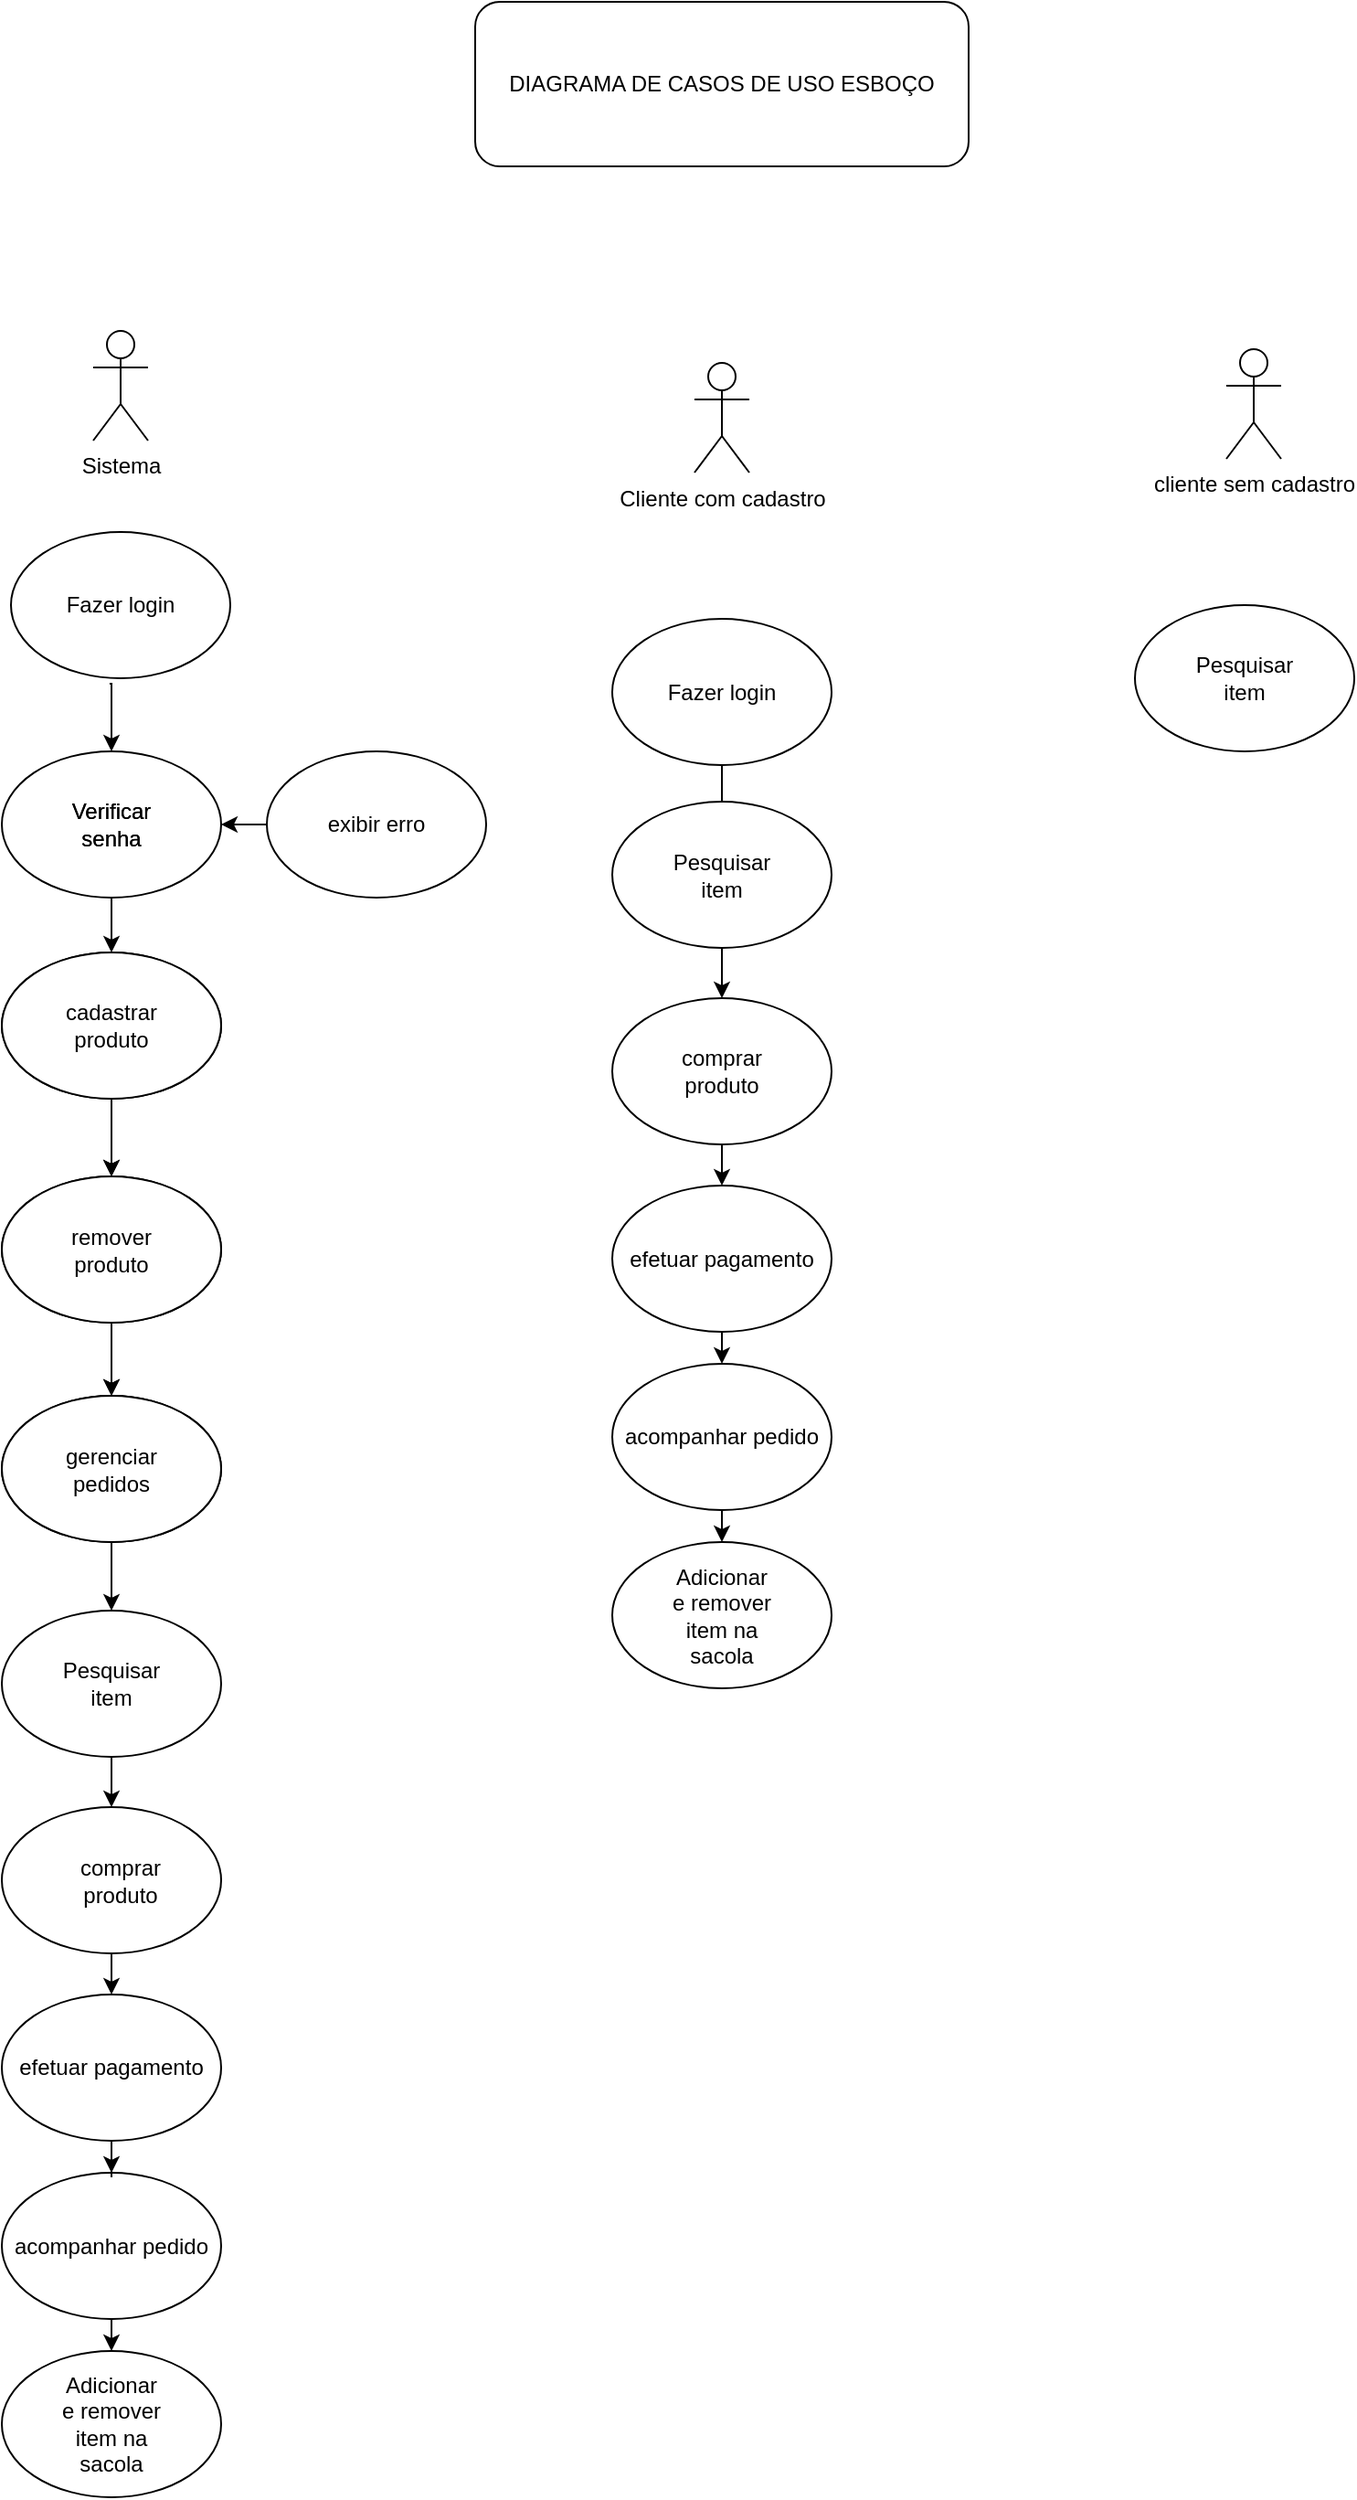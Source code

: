 <mxfile version="20.8.23" type="github">
  <diagram id="C5RBs43oDa-KdzZeNtuy" name="Page-1">
    <mxGraphModel dx="1120" dy="1653" grid="1" gridSize="10" guides="1" tooltips="1" connect="1" arrows="1" fold="1" page="1" pageScale="1" pageWidth="827" pageHeight="1169" math="0" shadow="0">
      <root>
        <mxCell id="WIyWlLk6GJQsqaUBKTNV-0" />
        <mxCell id="WIyWlLk6GJQsqaUBKTNV-1" parent="WIyWlLk6GJQsqaUBKTNV-0" />
        <mxCell id="Lj9C9rfpii2XJ6XcayEx-0" value="" style="ellipse;whiteSpace=wrap;html=1;" parent="WIyWlLk6GJQsqaUBKTNV-1" vertex="1">
          <mxGeometry x="354" y="7.5" width="120" height="80" as="geometry" />
        </mxCell>
        <mxCell id="Oyahzc3uQ8iqcGAoUXIq-35" value="" style="edgeStyle=orthogonalEdgeStyle;rounded=0;orthogonalLoop=1;jettySize=auto;html=1;exitX=0.5;exitY=1;exitDx=0;exitDy=0;" edge="1" parent="WIyWlLk6GJQsqaUBKTNV-1" source="Lj9C9rfpii2XJ6XcayEx-0" target="Lj9C9rfpii2XJ6XcayEx-7">
          <mxGeometry relative="1" as="geometry" />
        </mxCell>
        <mxCell id="Lj9C9rfpii2XJ6XcayEx-2" value="Fazer login" style="text;strokeColor=none;align=center;fillColor=none;html=1;verticalAlign=middle;whiteSpace=wrap;rounded=0;" parent="WIyWlLk6GJQsqaUBKTNV-1" vertex="1">
          <mxGeometry x="379" y="30" width="70" height="35" as="geometry" />
        </mxCell>
        <mxCell id="Lj9C9rfpii2XJ6XcayEx-3" value="" style="ellipse;whiteSpace=wrap;html=1;" parent="WIyWlLk6GJQsqaUBKTNV-1" vertex="1">
          <mxGeometry x="354" y="512.5" width="120" height="80" as="geometry" />
        </mxCell>
        <mxCell id="Lj9C9rfpii2XJ6XcayEx-4" value="Adicionar e remover item na sacola" style="text;strokeColor=none;align=center;fillColor=none;html=1;verticalAlign=middle;whiteSpace=wrap;rounded=0;" parent="WIyWlLk6GJQsqaUBKTNV-1" vertex="1">
          <mxGeometry x="384" y="537.5" width="60" height="30" as="geometry" />
        </mxCell>
        <mxCell id="Oyahzc3uQ8iqcGAoUXIq-36" style="edgeStyle=orthogonalEdgeStyle;rounded=0;orthogonalLoop=1;jettySize=auto;html=1;exitX=0.5;exitY=1;exitDx=0;exitDy=0;" edge="1" parent="WIyWlLk6GJQsqaUBKTNV-1" source="Lj9C9rfpii2XJ6XcayEx-6" target="Lj9C9rfpii2XJ6XcayEx-26">
          <mxGeometry relative="1" as="geometry" />
        </mxCell>
        <mxCell id="Lj9C9rfpii2XJ6XcayEx-6" value="" style="ellipse;whiteSpace=wrap;html=1;" parent="WIyWlLk6GJQsqaUBKTNV-1" vertex="1">
          <mxGeometry x="354" y="107.5" width="120" height="80" as="geometry" />
        </mxCell>
        <mxCell id="Lj9C9rfpii2XJ6XcayEx-7" value="Pesquisar item" style="text;strokeColor=none;align=center;fillColor=none;html=1;verticalAlign=middle;whiteSpace=wrap;rounded=0;" parent="WIyWlLk6GJQsqaUBKTNV-1" vertex="1">
          <mxGeometry x="384" y="132.5" width="60" height="30" as="geometry" />
        </mxCell>
        <mxCell id="Oyahzc3uQ8iqcGAoUXIq-48" style="edgeStyle=orthogonalEdgeStyle;rounded=0;orthogonalLoop=1;jettySize=auto;html=1;exitX=0.5;exitY=1;exitDx=0;exitDy=0;" edge="1" parent="WIyWlLk6GJQsqaUBKTNV-1" source="Lj9C9rfpii2XJ6XcayEx-8" target="Oyahzc3uQ8iqcGAoUXIq-18">
          <mxGeometry relative="1" as="geometry" />
        </mxCell>
        <mxCell id="Lj9C9rfpii2XJ6XcayEx-8" value="" style="ellipse;whiteSpace=wrap;html=1;" parent="WIyWlLk6GJQsqaUBKTNV-1" vertex="1">
          <mxGeometry x="20" y="80" width="120" height="80" as="geometry" />
        </mxCell>
        <mxCell id="Lj9C9rfpii2XJ6XcayEx-9" value="Verificar senha" style="text;strokeColor=none;align=center;fillColor=none;html=1;verticalAlign=middle;whiteSpace=wrap;rounded=0;" parent="WIyWlLk6GJQsqaUBKTNV-1" vertex="1">
          <mxGeometry x="50" y="105" width="60" height="30" as="geometry" />
        </mxCell>
        <mxCell id="Oyahzc3uQ8iqcGAoUXIq-47" style="edgeStyle=orthogonalEdgeStyle;rounded=0;orthogonalLoop=1;jettySize=auto;html=1;entryX=1;entryY=0.5;entryDx=0;entryDy=0;" edge="1" parent="WIyWlLk6GJQsqaUBKTNV-1" source="Lj9C9rfpii2XJ6XcayEx-12" target="Lj9C9rfpii2XJ6XcayEx-8">
          <mxGeometry relative="1" as="geometry" />
        </mxCell>
        <mxCell id="Lj9C9rfpii2XJ6XcayEx-12" value="exibir erro" style="ellipse;whiteSpace=wrap;html=1;" parent="WIyWlLk6GJQsqaUBKTNV-1" vertex="1">
          <mxGeometry x="165" y="80" width="120" height="80" as="geometry" />
        </mxCell>
        <mxCell id="Lj9C9rfpii2XJ6XcayEx-13" value="Sistema" style="shape=umlActor;verticalLabelPosition=bottom;verticalAlign=top;html=1;outlineConnect=0;" parent="WIyWlLk6GJQsqaUBKTNV-1" vertex="1">
          <mxGeometry x="70" y="-150" width="30" height="60" as="geometry" />
        </mxCell>
        <mxCell id="Lj9C9rfpii2XJ6XcayEx-14" value="Cliente com cadastro" style="shape=umlActor;verticalLabelPosition=bottom;verticalAlign=top;html=1;outlineConnect=0;" parent="WIyWlLk6GJQsqaUBKTNV-1" vertex="1">
          <mxGeometry x="399" y="-132.5" width="30" height="60" as="geometry" />
        </mxCell>
        <mxCell id="Lj9C9rfpii2XJ6XcayEx-60" style="edgeStyle=orthogonalEdgeStyle;rounded=0;orthogonalLoop=1;jettySize=auto;html=1;exitX=0.5;exitY=1;exitDx=0;exitDy=0;" parent="WIyWlLk6GJQsqaUBKTNV-1" source="Lj9C9rfpii2XJ6XcayEx-20" target="Lj9C9rfpii2XJ6XcayEx-22" edge="1">
          <mxGeometry relative="1" as="geometry" />
        </mxCell>
        <mxCell id="Lj9C9rfpii2XJ6XcayEx-20" value="" style="ellipse;whiteSpace=wrap;html=1;" parent="WIyWlLk6GJQsqaUBKTNV-1" vertex="1">
          <mxGeometry x="20" y="190" width="120" height="80" as="geometry" />
        </mxCell>
        <mxCell id="Lj9C9rfpii2XJ6XcayEx-21" value="cadastrar produto" style="text;strokeColor=none;align=center;fillColor=none;html=1;verticalAlign=middle;whiteSpace=wrap;rounded=0;" parent="WIyWlLk6GJQsqaUBKTNV-1" vertex="1">
          <mxGeometry x="50" y="217.5" width="60" height="25" as="geometry" />
        </mxCell>
        <mxCell id="Lj9C9rfpii2XJ6XcayEx-61" style="edgeStyle=orthogonalEdgeStyle;rounded=0;orthogonalLoop=1;jettySize=auto;html=1;exitX=0.5;exitY=1;exitDx=0;exitDy=0;" parent="WIyWlLk6GJQsqaUBKTNV-1" source="Lj9C9rfpii2XJ6XcayEx-22" target="Lj9C9rfpii2XJ6XcayEx-24" edge="1">
          <mxGeometry relative="1" as="geometry" />
        </mxCell>
        <mxCell id="Lj9C9rfpii2XJ6XcayEx-22" value="" style="ellipse;whiteSpace=wrap;html=1;" parent="WIyWlLk6GJQsqaUBKTNV-1" vertex="1">
          <mxGeometry x="20" y="312.5" width="120" height="80" as="geometry" />
        </mxCell>
        <mxCell id="Lj9C9rfpii2XJ6XcayEx-23" value="remover produto" style="text;strokeColor=none;align=center;fillColor=none;html=1;verticalAlign=middle;whiteSpace=wrap;rounded=0;" parent="WIyWlLk6GJQsqaUBKTNV-1" vertex="1">
          <mxGeometry x="50" y="337.5" width="60" height="30" as="geometry" />
        </mxCell>
        <mxCell id="Lj9C9rfpii2XJ6XcayEx-24" value="" style="ellipse;whiteSpace=wrap;html=1;" parent="WIyWlLk6GJQsqaUBKTNV-1" vertex="1">
          <mxGeometry x="20" y="432.5" width="120" height="80" as="geometry" />
        </mxCell>
        <mxCell id="Lj9C9rfpii2XJ6XcayEx-25" value="gerenciar pedidos" style="text;strokeColor=none;align=center;fillColor=none;html=1;verticalAlign=middle;whiteSpace=wrap;rounded=0;" parent="WIyWlLk6GJQsqaUBKTNV-1" vertex="1">
          <mxGeometry x="50" y="457.5" width="60" height="30" as="geometry" />
        </mxCell>
        <mxCell id="Oyahzc3uQ8iqcGAoUXIq-37" style="edgeStyle=orthogonalEdgeStyle;rounded=0;orthogonalLoop=1;jettySize=auto;html=1;exitX=0.5;exitY=1;exitDx=0;exitDy=0;entryX=0.5;entryY=0;entryDx=0;entryDy=0;" edge="1" parent="WIyWlLk6GJQsqaUBKTNV-1" source="Lj9C9rfpii2XJ6XcayEx-26" target="Lj9C9rfpii2XJ6XcayEx-31">
          <mxGeometry relative="1" as="geometry" />
        </mxCell>
        <mxCell id="Lj9C9rfpii2XJ6XcayEx-26" value="" style="ellipse;whiteSpace=wrap;html=1;" parent="WIyWlLk6GJQsqaUBKTNV-1" vertex="1">
          <mxGeometry x="354" y="215" width="120" height="80" as="geometry" />
        </mxCell>
        <mxCell id="Lj9C9rfpii2XJ6XcayEx-27" value="comprar produto" style="text;strokeColor=none;align=center;fillColor=none;html=1;verticalAlign=middle;whiteSpace=wrap;rounded=0;" parent="WIyWlLk6GJQsqaUBKTNV-1" vertex="1">
          <mxGeometry x="384" y="240" width="60" height="30" as="geometry" />
        </mxCell>
        <mxCell id="Oyahzc3uQ8iqcGAoUXIq-45" style="edgeStyle=orthogonalEdgeStyle;rounded=0;orthogonalLoop=1;jettySize=auto;html=1;exitX=0.5;exitY=1;exitDx=0;exitDy=0;entryX=0.5;entryY=0;entryDx=0;entryDy=0;" edge="1" parent="WIyWlLk6GJQsqaUBKTNV-1" source="Lj9C9rfpii2XJ6XcayEx-29" target="Lj9C9rfpii2XJ6XcayEx-3">
          <mxGeometry relative="1" as="geometry" />
        </mxCell>
        <mxCell id="Lj9C9rfpii2XJ6XcayEx-29" value="acompanhar pedido" style="ellipse;whiteSpace=wrap;html=1;" parent="WIyWlLk6GJQsqaUBKTNV-1" vertex="1">
          <mxGeometry x="354" y="415" width="120" height="80" as="geometry" />
        </mxCell>
        <mxCell id="Oyahzc3uQ8iqcGAoUXIq-38" style="edgeStyle=orthogonalEdgeStyle;rounded=0;orthogonalLoop=1;jettySize=auto;html=1;exitX=0.5;exitY=1;exitDx=0;exitDy=0;entryX=0.5;entryY=0;entryDx=0;entryDy=0;" edge="1" parent="WIyWlLk6GJQsqaUBKTNV-1" source="Lj9C9rfpii2XJ6XcayEx-31" target="Lj9C9rfpii2XJ6XcayEx-29">
          <mxGeometry relative="1" as="geometry" />
        </mxCell>
        <mxCell id="Lj9C9rfpii2XJ6XcayEx-31" value="efetuar pagamento" style="ellipse;whiteSpace=wrap;html=1;" parent="WIyWlLk6GJQsqaUBKTNV-1" vertex="1">
          <mxGeometry x="354" y="317.5" width="120" height="80" as="geometry" />
        </mxCell>
        <mxCell id="Ea6ffc3Ky_lU9VI0Lc0e-0" value="DIAGRAMA DE CASOS DE USO ESBOÇO" style="rounded=1;whiteSpace=wrap;html=1;" parent="WIyWlLk6GJQsqaUBKTNV-1" vertex="1">
          <mxGeometry x="279" y="-330" width="270" height="90" as="geometry" />
        </mxCell>
        <mxCell id="Oyahzc3uQ8iqcGAoUXIq-8" value="" style="ellipse;whiteSpace=wrap;html=1;" vertex="1" parent="WIyWlLk6GJQsqaUBKTNV-1">
          <mxGeometry x="640" width="120" height="80" as="geometry" />
        </mxCell>
        <mxCell id="Oyahzc3uQ8iqcGAoUXIq-9" value="Pesquisar item" style="text;strokeColor=none;align=center;fillColor=none;html=1;verticalAlign=middle;whiteSpace=wrap;rounded=0;" vertex="1" parent="WIyWlLk6GJQsqaUBKTNV-1">
          <mxGeometry x="670" y="25" width="60" height="30" as="geometry" />
        </mxCell>
        <mxCell id="Oyahzc3uQ8iqcGAoUXIq-10" value="cliente sem cadastro" style="shape=umlActor;verticalLabelPosition=bottom;verticalAlign=top;html=1;outlineConnect=0;" vertex="1" parent="WIyWlLk6GJQsqaUBKTNV-1">
          <mxGeometry x="690" y="-140" width="30" height="60" as="geometry" />
        </mxCell>
        <mxCell id="Oyahzc3uQ8iqcGAoUXIq-16" value="Verificar senha" style="text;strokeColor=none;align=center;fillColor=none;html=1;verticalAlign=middle;whiteSpace=wrap;rounded=0;" vertex="1" parent="WIyWlLk6GJQsqaUBKTNV-1">
          <mxGeometry x="50" y="105" width="60" height="30" as="geometry" />
        </mxCell>
        <mxCell id="Oyahzc3uQ8iqcGAoUXIq-17" style="edgeStyle=orthogonalEdgeStyle;rounded=0;orthogonalLoop=1;jettySize=auto;html=1;exitX=0.5;exitY=1;exitDx=0;exitDy=0;" edge="1" source="Oyahzc3uQ8iqcGAoUXIq-18" target="Oyahzc3uQ8iqcGAoUXIq-21" parent="WIyWlLk6GJQsqaUBKTNV-1">
          <mxGeometry relative="1" as="geometry" />
        </mxCell>
        <mxCell id="Oyahzc3uQ8iqcGAoUXIq-18" value="" style="ellipse;whiteSpace=wrap;html=1;" vertex="1" parent="WIyWlLk6GJQsqaUBKTNV-1">
          <mxGeometry x="20" y="190" width="120" height="80" as="geometry" />
        </mxCell>
        <mxCell id="Oyahzc3uQ8iqcGAoUXIq-19" value="cadastrar produto" style="text;strokeColor=none;align=center;fillColor=none;html=1;verticalAlign=middle;whiteSpace=wrap;rounded=0;" vertex="1" parent="WIyWlLk6GJQsqaUBKTNV-1">
          <mxGeometry x="50" y="217.5" width="60" height="25" as="geometry" />
        </mxCell>
        <mxCell id="Oyahzc3uQ8iqcGAoUXIq-20" style="edgeStyle=orthogonalEdgeStyle;rounded=0;orthogonalLoop=1;jettySize=auto;html=1;exitX=0.5;exitY=1;exitDx=0;exitDy=0;" edge="1" source="Oyahzc3uQ8iqcGAoUXIq-21" target="Oyahzc3uQ8iqcGAoUXIq-23" parent="WIyWlLk6GJQsqaUBKTNV-1">
          <mxGeometry relative="1" as="geometry" />
        </mxCell>
        <mxCell id="Oyahzc3uQ8iqcGAoUXIq-21" value="" style="ellipse;whiteSpace=wrap;html=1;" vertex="1" parent="WIyWlLk6GJQsqaUBKTNV-1">
          <mxGeometry x="20" y="312.5" width="120" height="80" as="geometry" />
        </mxCell>
        <mxCell id="Oyahzc3uQ8iqcGAoUXIq-22" value="remover produto" style="text;strokeColor=none;align=center;fillColor=none;html=1;verticalAlign=middle;whiteSpace=wrap;rounded=0;" vertex="1" parent="WIyWlLk6GJQsqaUBKTNV-1">
          <mxGeometry x="50" y="337.5" width="60" height="30" as="geometry" />
        </mxCell>
        <mxCell id="Oyahzc3uQ8iqcGAoUXIq-40" style="edgeStyle=orthogonalEdgeStyle;rounded=0;orthogonalLoop=1;jettySize=auto;html=1;exitX=0.5;exitY=1;exitDx=0;exitDy=0;" edge="1" parent="WIyWlLk6GJQsqaUBKTNV-1" source="Oyahzc3uQ8iqcGAoUXIq-23" target="Oyahzc3uQ8iqcGAoUXIq-29">
          <mxGeometry relative="1" as="geometry" />
        </mxCell>
        <mxCell id="Oyahzc3uQ8iqcGAoUXIq-23" value="" style="ellipse;whiteSpace=wrap;html=1;" vertex="1" parent="WIyWlLk6GJQsqaUBKTNV-1">
          <mxGeometry x="20" y="432.5" width="120" height="80" as="geometry" />
        </mxCell>
        <mxCell id="Oyahzc3uQ8iqcGAoUXIq-24" value="gerenciar pedidos" style="text;strokeColor=none;align=center;fillColor=none;html=1;verticalAlign=middle;whiteSpace=wrap;rounded=0;" vertex="1" parent="WIyWlLk6GJQsqaUBKTNV-1">
          <mxGeometry x="50" y="457.5" width="60" height="30" as="geometry" />
        </mxCell>
        <mxCell id="Oyahzc3uQ8iqcGAoUXIq-25" value="" style="ellipse;whiteSpace=wrap;html=1;" vertex="1" parent="WIyWlLk6GJQsqaUBKTNV-1">
          <mxGeometry x="25" y="-40" width="120" height="80" as="geometry" />
        </mxCell>
        <mxCell id="Oyahzc3uQ8iqcGAoUXIq-46" style="edgeStyle=orthogonalEdgeStyle;rounded=0;orthogonalLoop=1;jettySize=auto;html=1;entryX=0.5;entryY=0;entryDx=0;entryDy=0;exitX=0.45;exitY=1.038;exitDx=0;exitDy=0;exitPerimeter=0;" edge="1" parent="WIyWlLk6GJQsqaUBKTNV-1" source="Oyahzc3uQ8iqcGAoUXIq-25" target="Lj9C9rfpii2XJ6XcayEx-8">
          <mxGeometry relative="1" as="geometry" />
        </mxCell>
        <mxCell id="Oyahzc3uQ8iqcGAoUXIq-26" value="Fazer login" style="text;strokeColor=none;align=center;fillColor=none;html=1;verticalAlign=middle;whiteSpace=wrap;rounded=0;" vertex="1" parent="WIyWlLk6GJQsqaUBKTNV-1">
          <mxGeometry x="50" y="-17.5" width="70" height="35" as="geometry" />
        </mxCell>
        <mxCell id="Oyahzc3uQ8iqcGAoUXIq-27" value="" style="ellipse;whiteSpace=wrap;html=1;" vertex="1" parent="WIyWlLk6GJQsqaUBKTNV-1">
          <mxGeometry x="20" y="955" width="120" height="80" as="geometry" />
        </mxCell>
        <mxCell id="Oyahzc3uQ8iqcGAoUXIq-28" value="Adicionar e remover item na sacola" style="text;strokeColor=none;align=center;fillColor=none;html=1;verticalAlign=middle;whiteSpace=wrap;rounded=0;" vertex="1" parent="WIyWlLk6GJQsqaUBKTNV-1">
          <mxGeometry x="50" y="980" width="60" height="30" as="geometry" />
        </mxCell>
        <mxCell id="Oyahzc3uQ8iqcGAoUXIq-41" style="edgeStyle=orthogonalEdgeStyle;rounded=0;orthogonalLoop=1;jettySize=auto;html=1;exitX=0.5;exitY=1;exitDx=0;exitDy=0;" edge="1" parent="WIyWlLk6GJQsqaUBKTNV-1" source="Oyahzc3uQ8iqcGAoUXIq-29" target="Oyahzc3uQ8iqcGAoUXIq-31">
          <mxGeometry relative="1" as="geometry" />
        </mxCell>
        <mxCell id="Oyahzc3uQ8iqcGAoUXIq-29" value="" style="ellipse;whiteSpace=wrap;html=1;" vertex="1" parent="WIyWlLk6GJQsqaUBKTNV-1">
          <mxGeometry x="20" y="550" width="120" height="80" as="geometry" />
        </mxCell>
        <mxCell id="Oyahzc3uQ8iqcGAoUXIq-30" value="Pesquisar item" style="text;strokeColor=none;align=center;fillColor=none;html=1;verticalAlign=middle;whiteSpace=wrap;rounded=0;" vertex="1" parent="WIyWlLk6GJQsqaUBKTNV-1">
          <mxGeometry x="50" y="575" width="60" height="30" as="geometry" />
        </mxCell>
        <mxCell id="Oyahzc3uQ8iqcGAoUXIq-42" style="edgeStyle=orthogonalEdgeStyle;rounded=0;orthogonalLoop=1;jettySize=auto;html=1;exitX=0.5;exitY=1;exitDx=0;exitDy=0;" edge="1" parent="WIyWlLk6GJQsqaUBKTNV-1" source="Oyahzc3uQ8iqcGAoUXIq-31" target="Oyahzc3uQ8iqcGAoUXIq-34">
          <mxGeometry relative="1" as="geometry" />
        </mxCell>
        <mxCell id="Oyahzc3uQ8iqcGAoUXIq-31" value="" style="ellipse;whiteSpace=wrap;html=1;" vertex="1" parent="WIyWlLk6GJQsqaUBKTNV-1">
          <mxGeometry x="20" y="657.5" width="120" height="80" as="geometry" />
        </mxCell>
        <mxCell id="Oyahzc3uQ8iqcGAoUXIq-32" value="comprar produto" style="text;strokeColor=none;align=center;fillColor=none;html=1;verticalAlign=middle;whiteSpace=wrap;rounded=0;" vertex="1" parent="WIyWlLk6GJQsqaUBKTNV-1">
          <mxGeometry x="55" y="682.5" width="60" height="30" as="geometry" />
        </mxCell>
        <mxCell id="Oyahzc3uQ8iqcGAoUXIq-44" style="edgeStyle=orthogonalEdgeStyle;rounded=0;orthogonalLoop=1;jettySize=auto;html=1;exitX=0.5;exitY=1;exitDx=0;exitDy=0;entryX=0.5;entryY=0;entryDx=0;entryDy=0;" edge="1" parent="WIyWlLk6GJQsqaUBKTNV-1" source="Oyahzc3uQ8iqcGAoUXIq-33" target="Oyahzc3uQ8iqcGAoUXIq-27">
          <mxGeometry relative="1" as="geometry" />
        </mxCell>
        <mxCell id="Oyahzc3uQ8iqcGAoUXIq-33" value="acompanhar pedido" style="ellipse;whiteSpace=wrap;html=1;" vertex="1" parent="WIyWlLk6GJQsqaUBKTNV-1">
          <mxGeometry x="20" y="857.5" width="120" height="80" as="geometry" />
        </mxCell>
        <mxCell id="Oyahzc3uQ8iqcGAoUXIq-43" style="edgeStyle=orthogonalEdgeStyle;rounded=0;orthogonalLoop=1;jettySize=auto;html=1;exitX=0.5;exitY=1;exitDx=0;exitDy=0;" edge="1" parent="WIyWlLk6GJQsqaUBKTNV-1" source="Oyahzc3uQ8iqcGAoUXIq-34" target="Oyahzc3uQ8iqcGAoUXIq-33">
          <mxGeometry relative="1" as="geometry" />
        </mxCell>
        <mxCell id="Oyahzc3uQ8iqcGAoUXIq-34" value="efetuar pagamento" style="ellipse;whiteSpace=wrap;html=1;" vertex="1" parent="WIyWlLk6GJQsqaUBKTNV-1">
          <mxGeometry x="20" y="760" width="120" height="80" as="geometry" />
        </mxCell>
      </root>
    </mxGraphModel>
  </diagram>
</mxfile>
